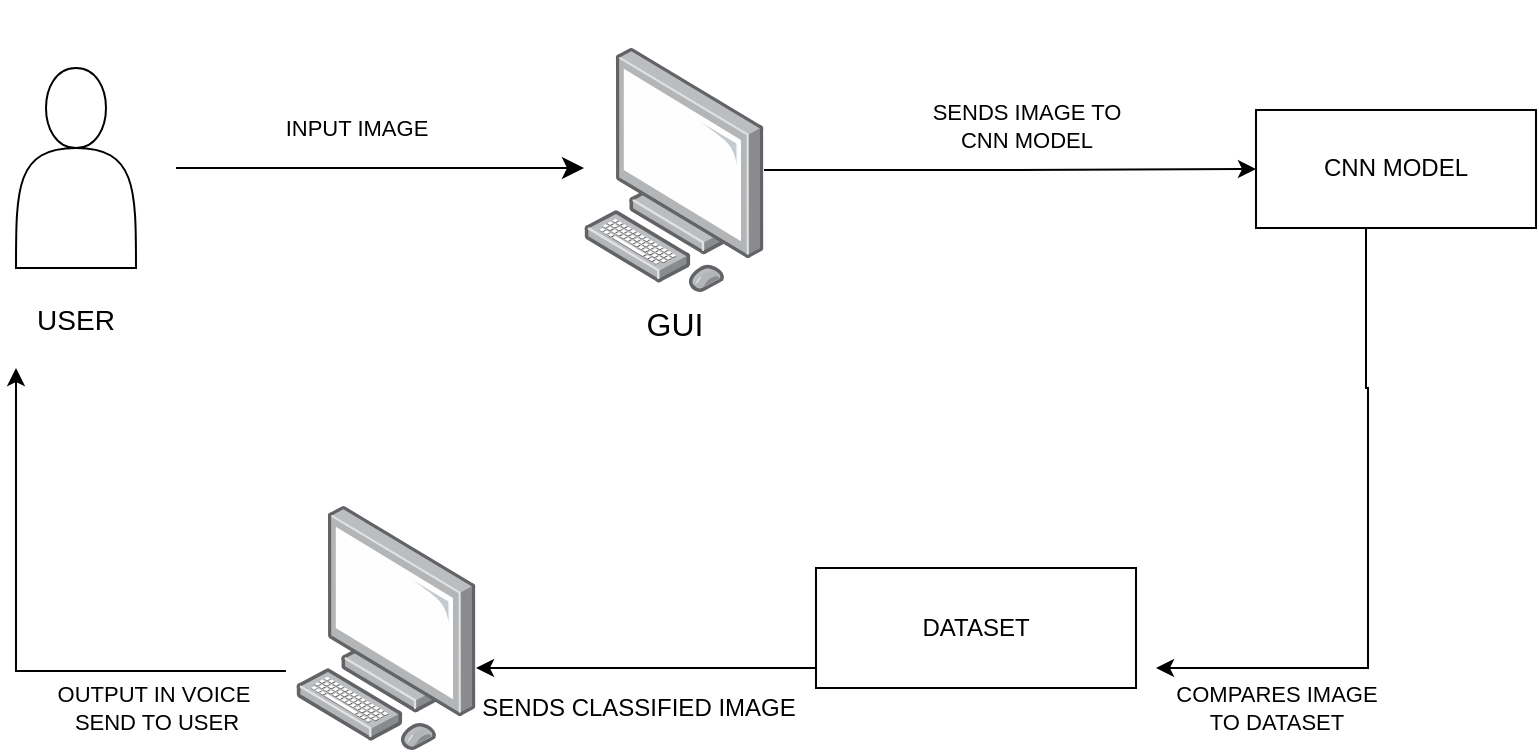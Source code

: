 <mxfile version="21.3.7" type="github">
  <diagram name="Page-1" id="CTAsHsPJ_n8L9GHP9Kuk">
    <mxGraphModel dx="954" dy="648" grid="1" gridSize="10" guides="1" tooltips="1" connect="1" arrows="1" fold="1" page="1" pageScale="1" pageWidth="827" pageHeight="1169" background="none" math="0" shadow="0">
      <root>
        <mxCell id="0" />
        <mxCell id="1" parent="0" />
        <mxCell id="jeb9gycYXp3krqNMaICn-2" value="&lt;font style=&quot;font-size: 14px;&quot;&gt;&lt;br&gt;&lt;br&gt;&lt;br&gt;&lt;br&gt;&lt;br&gt;&lt;br&gt;&lt;br&gt;&lt;br&gt;&lt;br&gt;USER&lt;/font&gt;" style="shape=actor;whiteSpace=wrap;html=1;" vertex="1" parent="1">
          <mxGeometry x="40" y="120" width="60" height="100" as="geometry" />
        </mxCell>
        <mxCell id="jeb9gycYXp3krqNMaICn-8" value="INPUT IMAGE" style="edgeStyle=segmentEdgeStyle;endArrow=classic;html=1;curved=0;rounded=0;endSize=8;startSize=8;" edge="1" parent="1" target="jeb9gycYXp3krqNMaICn-10">
          <mxGeometry x="-0.118" y="20" width="50" height="50" relative="1" as="geometry">
            <mxPoint x="120" y="170" as="sourcePoint" />
            <mxPoint x="240" y="180" as="targetPoint" />
            <Array as="points" />
            <mxPoint as="offset" />
          </mxGeometry>
        </mxCell>
        <mxCell id="jeb9gycYXp3krqNMaICn-13" value="SENDS IMAGE TO&lt;br&gt;CNN MODEL" style="edgeStyle=orthogonalEdgeStyle;rounded=0;orthogonalLoop=1;jettySize=auto;html=1;entryX=0;entryY=0.5;entryDx=0;entryDy=0;" edge="1" parent="1" source="jeb9gycYXp3krqNMaICn-10" target="jeb9gycYXp3krqNMaICn-12">
          <mxGeometry x="0.067" y="21" relative="1" as="geometry">
            <mxPoint x="440" y="170.99" as="targetPoint" />
            <mxPoint as="offset" />
          </mxGeometry>
        </mxCell>
        <mxCell id="jeb9gycYXp3krqNMaICn-10" value="&lt;font size=&quot;3&quot;&gt;GUI&lt;/font&gt;" style="image;points=[];aspect=fixed;html=1;align=center;shadow=0;dashed=0;image=img/lib/allied_telesis/computer_and_terminals/Personal_Computer.svg;" vertex="1" parent="1">
          <mxGeometry x="324" y="110" width="90" height="121.98" as="geometry" />
        </mxCell>
        <mxCell id="jeb9gycYXp3krqNMaICn-16" value="COMPARES IMAGE&lt;br&gt;TO DATASET" style="edgeStyle=orthogonalEdgeStyle;rounded=0;orthogonalLoop=1;jettySize=auto;html=1;" edge="1" parent="1" source="jeb9gycYXp3krqNMaICn-12">
          <mxGeometry x="0.633" y="20" relative="1" as="geometry">
            <mxPoint x="610" y="420" as="targetPoint" />
            <Array as="points">
              <mxPoint x="715" y="280" />
              <mxPoint x="716" y="280" />
              <mxPoint x="716" y="420" />
            </Array>
            <mxPoint as="offset" />
          </mxGeometry>
        </mxCell>
        <mxCell id="jeb9gycYXp3krqNMaICn-12" value="CNN MODEL" style="rounded=0;whiteSpace=wrap;html=1;" vertex="1" parent="1">
          <mxGeometry x="660" y="140.99" width="140" height="59.01" as="geometry" />
        </mxCell>
        <mxCell id="jeb9gycYXp3krqNMaICn-24" value="&lt;font style=&quot;font-size: 12px;&quot;&gt;SENDS CLASSIFIED IMAGE&lt;/font&gt;" style="edgeStyle=orthogonalEdgeStyle;rounded=0;orthogonalLoop=1;jettySize=auto;html=1;" edge="1" parent="1" source="jeb9gycYXp3krqNMaICn-17">
          <mxGeometry x="0.048" y="20" relative="1" as="geometry">
            <mxPoint x="270" y="420" as="targetPoint" />
            <Array as="points">
              <mxPoint x="300" y="420" />
              <mxPoint x="300" y="420" />
            </Array>
            <mxPoint as="offset" />
          </mxGeometry>
        </mxCell>
        <mxCell id="jeb9gycYXp3krqNMaICn-17" value="DATASET" style="rounded=0;whiteSpace=wrap;html=1;" vertex="1" parent="1">
          <mxGeometry x="440" y="370" width="160" height="60" as="geometry" />
        </mxCell>
        <mxCell id="jeb9gycYXp3krqNMaICn-27" value="OUTPUT IN VOICE&amp;nbsp;&lt;br&gt;SEND TO USER" style="edgeStyle=orthogonalEdgeStyle;rounded=0;orthogonalLoop=1;jettySize=auto;html=1;exitX=-0.056;exitY=0.676;exitDx=0;exitDy=0;exitPerimeter=0;" edge="1" parent="1" source="jeb9gycYXp3krqNMaICn-25">
          <mxGeometry x="-0.546" y="19" relative="1" as="geometry">
            <mxPoint x="40" y="270" as="targetPoint" />
            <Array as="points">
              <mxPoint x="40" y="422" />
            </Array>
            <mxPoint as="offset" />
          </mxGeometry>
        </mxCell>
        <mxCell id="jeb9gycYXp3krqNMaICn-25" value="" style="image;points=[];aspect=fixed;html=1;align=center;shadow=0;dashed=0;image=img/lib/allied_telesis/computer_and_terminals/Personal_Computer.svg;" vertex="1" parent="1">
          <mxGeometry x="180" y="339.02" width="90" height="121.97" as="geometry" />
        </mxCell>
      </root>
    </mxGraphModel>
  </diagram>
</mxfile>
